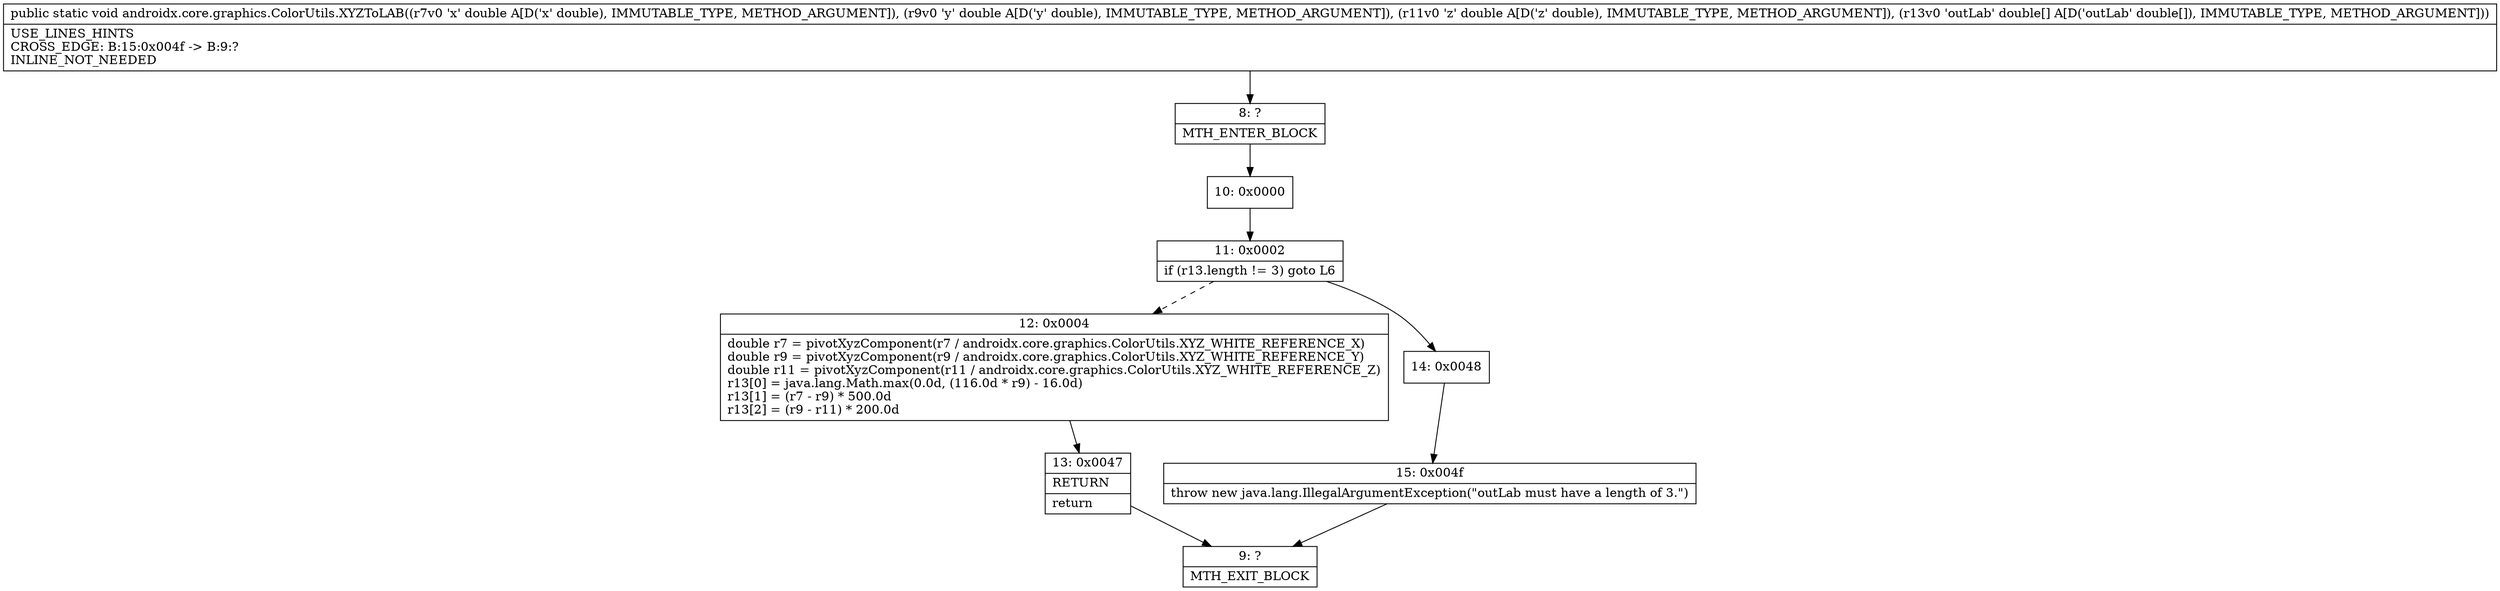 digraph "CFG forandroidx.core.graphics.ColorUtils.XYZToLAB(DDD[D)V" {
Node_8 [shape=record,label="{8\:\ ?|MTH_ENTER_BLOCK\l}"];
Node_10 [shape=record,label="{10\:\ 0x0000}"];
Node_11 [shape=record,label="{11\:\ 0x0002|if (r13.length != 3) goto L6\l}"];
Node_12 [shape=record,label="{12\:\ 0x0004|double r7 = pivotXyzComponent(r7 \/ androidx.core.graphics.ColorUtils.XYZ_WHITE_REFERENCE_X)\ldouble r9 = pivotXyzComponent(r9 \/ androidx.core.graphics.ColorUtils.XYZ_WHITE_REFERENCE_Y)\ldouble r11 = pivotXyzComponent(r11 \/ androidx.core.graphics.ColorUtils.XYZ_WHITE_REFERENCE_Z)\lr13[0] = java.lang.Math.max(0.0d, (116.0d * r9) \- 16.0d)\lr13[1] = (r7 \- r9) * 500.0d\lr13[2] = (r9 \- r11) * 200.0d\l}"];
Node_13 [shape=record,label="{13\:\ 0x0047|RETURN\l|return\l}"];
Node_9 [shape=record,label="{9\:\ ?|MTH_EXIT_BLOCK\l}"];
Node_14 [shape=record,label="{14\:\ 0x0048}"];
Node_15 [shape=record,label="{15\:\ 0x004f|throw new java.lang.IllegalArgumentException(\"outLab must have a length of 3.\")\l}"];
MethodNode[shape=record,label="{public static void androidx.core.graphics.ColorUtils.XYZToLAB((r7v0 'x' double A[D('x' double), IMMUTABLE_TYPE, METHOD_ARGUMENT]), (r9v0 'y' double A[D('y' double), IMMUTABLE_TYPE, METHOD_ARGUMENT]), (r11v0 'z' double A[D('z' double), IMMUTABLE_TYPE, METHOD_ARGUMENT]), (r13v0 'outLab' double[] A[D('outLab' double[]), IMMUTABLE_TYPE, METHOD_ARGUMENT]))  | USE_LINES_HINTS\lCROSS_EDGE: B:15:0x004f \-\> B:9:?\lINLINE_NOT_NEEDED\l}"];
MethodNode -> Node_8;Node_8 -> Node_10;
Node_10 -> Node_11;
Node_11 -> Node_12[style=dashed];
Node_11 -> Node_14;
Node_12 -> Node_13;
Node_13 -> Node_9;
Node_14 -> Node_15;
Node_15 -> Node_9;
}

